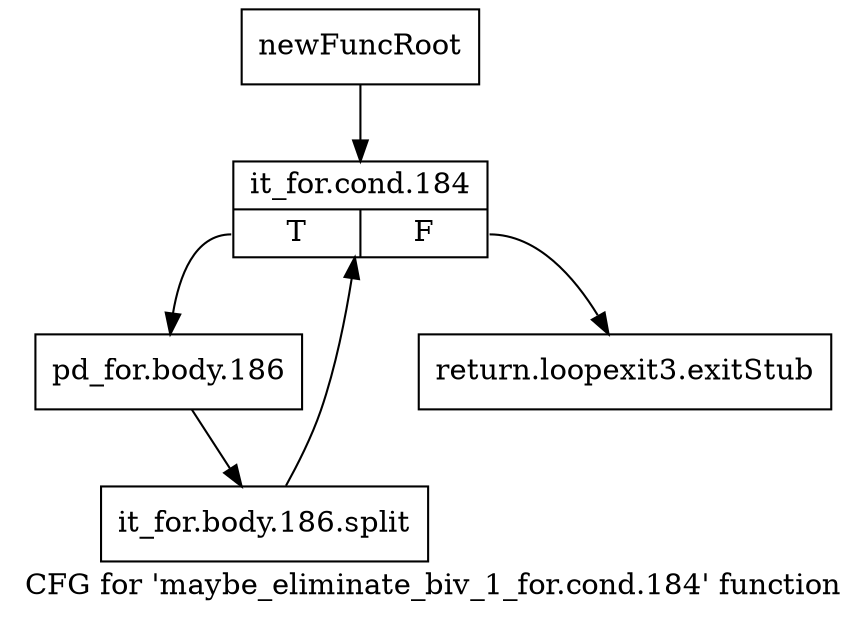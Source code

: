 digraph "CFG for 'maybe_eliminate_biv_1_for.cond.184' function" {
	label="CFG for 'maybe_eliminate_biv_1_for.cond.184' function";

	Node0xb6426e0 [shape=record,label="{newFuncRoot}"];
	Node0xb6426e0 -> Node0xb6748e0;
	Node0xb674890 [shape=record,label="{return.loopexit3.exitStub}"];
	Node0xb6748e0 [shape=record,label="{it_for.cond.184|{<s0>T|<s1>F}}"];
	Node0xb6748e0:s0 -> Node0xb674930;
	Node0xb6748e0:s1 -> Node0xb674890;
	Node0xb674930 [shape=record,label="{pd_for.body.186}"];
	Node0xb674930 -> Node0xf71d600;
	Node0xf71d600 [shape=record,label="{it_for.body.186.split}"];
	Node0xf71d600 -> Node0xb6748e0;
}
